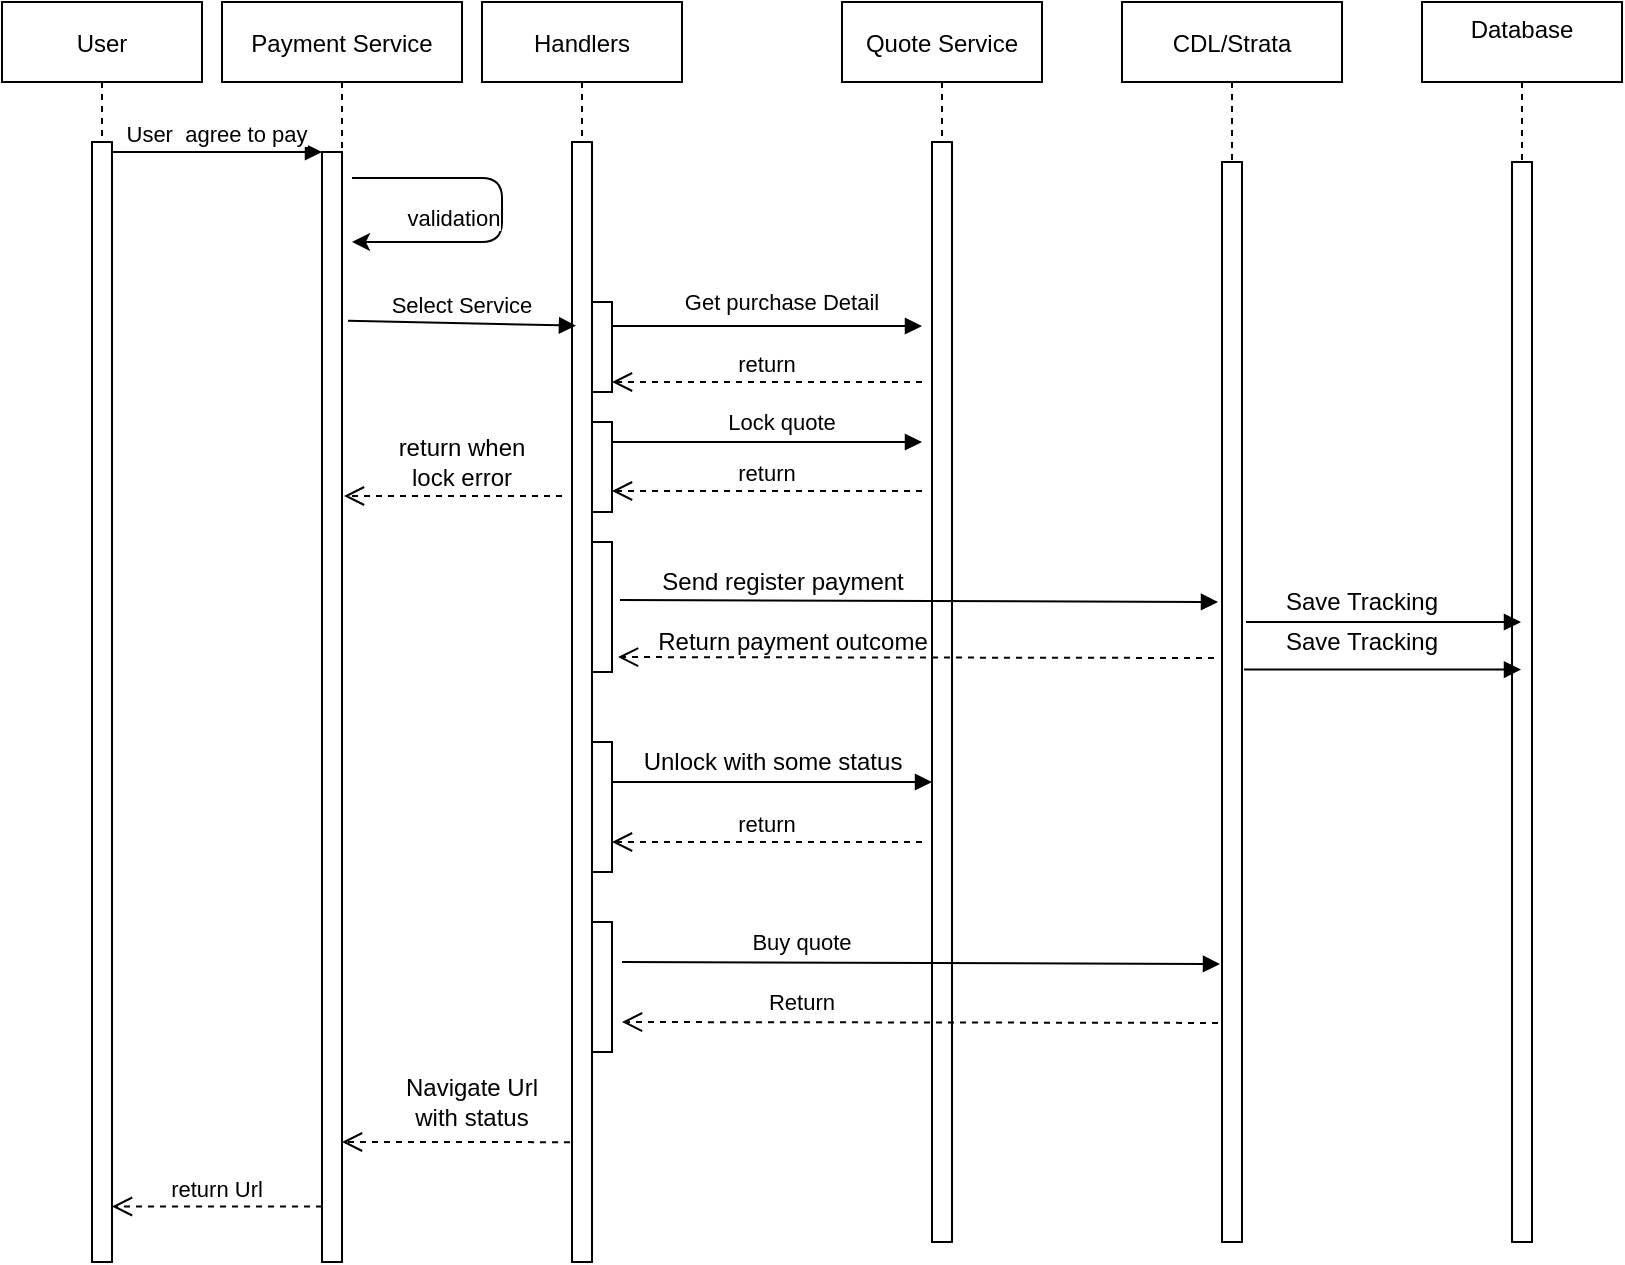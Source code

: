 <mxfile version="15.2.9" type="github">
  <diagram id="kgpKYQtTHZ0yAKxKKP6v" name="Page-1">
    <mxGraphModel dx="1422" dy="794" grid="1" gridSize="10" guides="1" tooltips="1" connect="1" arrows="1" fold="1" page="1" pageScale="1" pageWidth="850" pageHeight="1100" math="0" shadow="0">
      <root>
        <mxCell id="0" />
        <mxCell id="1" parent="0" />
        <mxCell id="3nuBFxr9cyL0pnOWT2aG-1" value="User" style="shape=umlLifeline;perimeter=lifelinePerimeter;container=1;collapsible=0;recursiveResize=0;rounded=0;shadow=0;strokeWidth=1;" parent="1" vertex="1">
          <mxGeometry x="20" y="80" width="100" height="630" as="geometry" />
        </mxCell>
        <mxCell id="3nuBFxr9cyL0pnOWT2aG-2" value="" style="points=[];perimeter=orthogonalPerimeter;rounded=0;shadow=0;strokeWidth=1;" parent="3nuBFxr9cyL0pnOWT2aG-1" vertex="1">
          <mxGeometry x="45" y="70" width="10" height="560" as="geometry" />
        </mxCell>
        <mxCell id="3nuBFxr9cyL0pnOWT2aG-5" value="Payment Service" style="shape=umlLifeline;perimeter=lifelinePerimeter;container=1;collapsible=0;recursiveResize=0;rounded=0;shadow=0;strokeWidth=1;" parent="1" vertex="1">
          <mxGeometry x="130" y="80" width="120" height="630" as="geometry" />
        </mxCell>
        <mxCell id="3nuBFxr9cyL0pnOWT2aG-6" value="" style="points=[];perimeter=orthogonalPerimeter;rounded=0;shadow=0;strokeWidth=1;" parent="3nuBFxr9cyL0pnOWT2aG-5" vertex="1">
          <mxGeometry x="50" y="75" width="10" height="555" as="geometry" />
        </mxCell>
        <mxCell id="ikTmtLyOP_5VFvTUV_Do-5" value="" style="endArrow=classic;html=1;startArrow=none;" edge="1" parent="3nuBFxr9cyL0pnOWT2aG-5">
          <mxGeometry width="50" height="50" relative="1" as="geometry">
            <mxPoint x="65" y="88" as="sourcePoint" />
            <mxPoint x="65" y="120" as="targetPoint" />
            <Array as="points">
              <mxPoint x="140" y="88" />
              <mxPoint x="140" y="120" />
            </Array>
          </mxGeometry>
        </mxCell>
        <mxCell id="ikTmtLyOP_5VFvTUV_Do-40" value="return when lock error" style="text;html=1;strokeColor=none;fillColor=none;align=center;verticalAlign=middle;whiteSpace=wrap;rounded=0;" vertex="1" parent="3nuBFxr9cyL0pnOWT2aG-5">
          <mxGeometry x="80" y="220" width="80" height="20" as="geometry" />
        </mxCell>
        <mxCell id="ikTmtLyOP_5VFvTUV_Do-51" value="" style="verticalAlign=bottom;endArrow=open;dashed=1;endSize=8;shadow=0;strokeWidth=1;exitX=0.5;exitY=0.893;exitDx=0;exitDy=0;exitPerimeter=0;" edge="1" parent="3nuBFxr9cyL0pnOWT2aG-5" source="ikTmtLyOP_5VFvTUV_Do-25">
          <mxGeometry relative="1" as="geometry">
            <mxPoint x="60" y="570" as="targetPoint" />
            <mxPoint x="169" y="570" as="sourcePoint" />
            <Array as="points" />
          </mxGeometry>
        </mxCell>
        <mxCell id="ikTmtLyOP_5VFvTUV_Do-52" value="Navigate Url with status" style="text;html=1;strokeColor=none;fillColor=none;align=center;verticalAlign=middle;whiteSpace=wrap;rounded=0;" vertex="1" parent="3nuBFxr9cyL0pnOWT2aG-5">
          <mxGeometry x="90" y="540" width="70" height="20" as="geometry" />
        </mxCell>
        <mxCell id="3nuBFxr9cyL0pnOWT2aG-7" value="return Url" style="verticalAlign=bottom;endArrow=open;dashed=1;endSize=8;exitX=0;exitY=0.95;shadow=0;strokeWidth=1;" parent="1" source="3nuBFxr9cyL0pnOWT2aG-6" target="3nuBFxr9cyL0pnOWT2aG-2" edge="1">
          <mxGeometry relative="1" as="geometry">
            <mxPoint x="275" y="236" as="targetPoint" />
          </mxGeometry>
        </mxCell>
        <mxCell id="3nuBFxr9cyL0pnOWT2aG-8" value="User  agree to pay" style="verticalAlign=bottom;endArrow=block;entryX=0;entryY=0;shadow=0;strokeWidth=1;" parent="1" source="3nuBFxr9cyL0pnOWT2aG-2" target="3nuBFxr9cyL0pnOWT2aG-6" edge="1">
          <mxGeometry relative="1" as="geometry">
            <mxPoint x="275" y="160" as="sourcePoint" />
          </mxGeometry>
        </mxCell>
        <mxCell id="ikTmtLyOP_5VFvTUV_Do-1" value="CDL/Strata" style="shape=umlLifeline;perimeter=lifelinePerimeter;container=1;collapsible=0;recursiveResize=0;rounded=0;shadow=0;strokeWidth=1;" vertex="1" parent="1">
          <mxGeometry x="580" y="80" width="110" height="620" as="geometry" />
        </mxCell>
        <mxCell id="ikTmtLyOP_5VFvTUV_Do-2" value="" style="points=[];perimeter=orthogonalPerimeter;rounded=0;shadow=0;strokeWidth=1;" vertex="1" parent="ikTmtLyOP_5VFvTUV_Do-1">
          <mxGeometry x="50" y="80" width="10" height="540" as="geometry" />
        </mxCell>
        <mxCell id="ikTmtLyOP_5VFvTUV_Do-3" value="Database&#xa;" style="shape=umlLifeline;perimeter=lifelinePerimeter;container=1;collapsible=0;recursiveResize=0;rounded=0;shadow=0;strokeWidth=1;" vertex="1" parent="1">
          <mxGeometry x="730" y="80" width="100" height="620" as="geometry" />
        </mxCell>
        <mxCell id="ikTmtLyOP_5VFvTUV_Do-4" value="" style="points=[];perimeter=orthogonalPerimeter;rounded=0;shadow=0;strokeWidth=1;" vertex="1" parent="ikTmtLyOP_5VFvTUV_Do-3">
          <mxGeometry x="45" y="80" width="10" height="540" as="geometry" />
        </mxCell>
        <mxCell id="ikTmtLyOP_5VFvTUV_Do-11" value="Quote Service" style="shape=umlLifeline;perimeter=lifelinePerimeter;container=1;collapsible=0;recursiveResize=0;rounded=0;shadow=0;strokeWidth=1;" vertex="1" parent="1">
          <mxGeometry x="440" y="80" width="100" height="620" as="geometry" />
        </mxCell>
        <mxCell id="ikTmtLyOP_5VFvTUV_Do-12" value="" style="points=[];perimeter=orthogonalPerimeter;rounded=0;shadow=0;strokeWidth=1;" vertex="1" parent="ikTmtLyOP_5VFvTUV_Do-11">
          <mxGeometry x="45" y="70" width="10" height="550" as="geometry" />
        </mxCell>
        <mxCell id="ikTmtLyOP_5VFvTUV_Do-19" value="Return payment outcome" style="text;html=1;align=center;verticalAlign=middle;resizable=0;points=[];autosize=1;strokeColor=none;fillColor=none;" vertex="1" parent="ikTmtLyOP_5VFvTUV_Do-11">
          <mxGeometry x="-100" y="310" width="150" height="20" as="geometry" />
        </mxCell>
        <mxCell id="ikTmtLyOP_5VFvTUV_Do-42" value="" style="verticalAlign=bottom;endArrow=block;shadow=0;strokeWidth=1;" edge="1" parent="ikTmtLyOP_5VFvTUV_Do-11">
          <mxGeometry x="-1" y="94" relative="1" as="geometry">
            <mxPoint x="-115" y="390" as="sourcePoint" />
            <mxPoint x="45" y="390" as="targetPoint" />
            <Array as="points" />
            <mxPoint x="-79" y="49" as="offset" />
          </mxGeometry>
        </mxCell>
        <mxCell id="ikTmtLyOP_5VFvTUV_Do-7" value="Send register payment" style="text;html=1;align=center;verticalAlign=middle;resizable=0;points=[];autosize=1;strokeColor=none;fillColor=none;" vertex="1" parent="1">
          <mxGeometry x="340" y="360" width="140" height="20" as="geometry" />
        </mxCell>
        <mxCell id="ikTmtLyOP_5VFvTUV_Do-21" value="" style="verticalAlign=bottom;endArrow=block;shadow=0;strokeWidth=1;" edge="1" parent="1" target="ikTmtLyOP_5VFvTUV_Do-3">
          <mxGeometry x="-0.57" y="40" relative="1" as="geometry">
            <mxPoint x="642" y="390" as="sourcePoint" />
            <mxPoint x="779" y="310" as="targetPoint" />
            <Array as="points" />
            <mxPoint as="offset" />
          </mxGeometry>
        </mxCell>
        <mxCell id="ikTmtLyOP_5VFvTUV_Do-9" value="Save Tracking" style="text;html=1;strokeColor=none;fillColor=none;align=center;verticalAlign=middle;whiteSpace=wrap;rounded=0;" vertex="1" parent="1">
          <mxGeometry x="660" y="370" width="80" height="20" as="geometry" />
        </mxCell>
        <mxCell id="ikTmtLyOP_5VFvTUV_Do-22" value="" style="verticalAlign=bottom;endArrow=block;shadow=0;strokeWidth=1;exitX=1.1;exitY=0.47;exitDx=0;exitDy=0;exitPerimeter=0;" edge="1" parent="1" source="ikTmtLyOP_5VFvTUV_Do-2" target="ikTmtLyOP_5VFvTUV_Do-3">
          <mxGeometry x="-0.57" y="40" relative="1" as="geometry">
            <mxPoint x="620" y="350" as="sourcePoint" />
            <mxPoint x="770" y="390" as="targetPoint" />
            <Array as="points" />
            <mxPoint as="offset" />
          </mxGeometry>
        </mxCell>
        <mxCell id="ikTmtLyOP_5VFvTUV_Do-23" value="Save Tracking" style="text;html=1;strokeColor=none;fillColor=none;align=center;verticalAlign=middle;whiteSpace=wrap;rounded=0;" vertex="1" parent="1">
          <mxGeometry x="660" y="390" width="80" height="20" as="geometry" />
        </mxCell>
        <mxCell id="ikTmtLyOP_5VFvTUV_Do-24" value="Handlers" style="shape=umlLifeline;perimeter=lifelinePerimeter;container=1;collapsible=0;recursiveResize=0;rounded=0;shadow=0;strokeWidth=1;" vertex="1" parent="1">
          <mxGeometry x="260" y="80" width="100" height="630" as="geometry" />
        </mxCell>
        <mxCell id="ikTmtLyOP_5VFvTUV_Do-25" value="" style="points=[];perimeter=orthogonalPerimeter;rounded=0;shadow=0;strokeWidth=1;" vertex="1" parent="ikTmtLyOP_5VFvTUV_Do-24">
          <mxGeometry x="45" y="70" width="10" height="560" as="geometry" />
        </mxCell>
        <mxCell id="ikTmtLyOP_5VFvTUV_Do-17" value="" style="points=[];perimeter=orthogonalPerimeter;rounded=0;shadow=0;strokeWidth=1;" vertex="1" parent="ikTmtLyOP_5VFvTUV_Do-24">
          <mxGeometry x="55" y="150" width="10" height="45" as="geometry" />
        </mxCell>
        <mxCell id="ikTmtLyOP_5VFvTUV_Do-18" value="" style="points=[];perimeter=orthogonalPerimeter;rounded=0;shadow=0;strokeWidth=1;" vertex="1" parent="ikTmtLyOP_5VFvTUV_Do-24">
          <mxGeometry x="55" y="270" width="10" height="65" as="geometry" />
        </mxCell>
        <mxCell id="ikTmtLyOP_5VFvTUV_Do-32" value="" style="verticalAlign=bottom;endArrow=block;shadow=0;strokeWidth=1;exitX=1.4;exitY=0.446;exitDx=0;exitDy=0;exitPerimeter=0;" edge="1" parent="ikTmtLyOP_5VFvTUV_Do-24" source="ikTmtLyOP_5VFvTUV_Do-18">
          <mxGeometry x="-1" y="94" relative="1" as="geometry">
            <mxPoint x="65" y="272" as="sourcePoint" />
            <mxPoint x="368" y="300" as="targetPoint" />
            <Array as="points" />
            <mxPoint x="-79" y="49" as="offset" />
          </mxGeometry>
        </mxCell>
        <mxCell id="ikTmtLyOP_5VFvTUV_Do-34" value="" style="points=[];perimeter=orthogonalPerimeter;rounded=0;shadow=0;strokeWidth=1;" vertex="1" parent="ikTmtLyOP_5VFvTUV_Do-24">
          <mxGeometry x="55" y="210" width="10" height="45" as="geometry" />
        </mxCell>
        <mxCell id="ikTmtLyOP_5VFvTUV_Do-35" value="" style="verticalAlign=bottom;endArrow=block;shadow=0;strokeWidth=1;" edge="1" parent="ikTmtLyOP_5VFvTUV_Do-24">
          <mxGeometry x="-1" y="94" relative="1" as="geometry">
            <mxPoint x="65" y="220" as="sourcePoint" />
            <mxPoint x="220" y="220" as="targetPoint" />
            <Array as="points" />
            <mxPoint x="-79" y="49" as="offset" />
          </mxGeometry>
        </mxCell>
        <mxCell id="ikTmtLyOP_5VFvTUV_Do-41" value="" style="points=[];perimeter=orthogonalPerimeter;rounded=0;shadow=0;strokeWidth=1;" vertex="1" parent="ikTmtLyOP_5VFvTUV_Do-24">
          <mxGeometry x="55" y="370" width="10" height="65" as="geometry" />
        </mxCell>
        <mxCell id="ikTmtLyOP_5VFvTUV_Do-44" value="return" style="verticalAlign=bottom;endArrow=open;dashed=1;endSize=8;shadow=0;strokeWidth=1;" edge="1" parent="ikTmtLyOP_5VFvTUV_Do-24">
          <mxGeometry relative="1" as="geometry">
            <mxPoint x="65" y="420" as="targetPoint" />
            <mxPoint x="220" y="420" as="sourcePoint" />
            <Array as="points" />
          </mxGeometry>
        </mxCell>
        <mxCell id="ikTmtLyOP_5VFvTUV_Do-13" value="validation" style="verticalAlign=bottom;endArrow=block;shadow=0;strokeWidth=1;" edge="1" parent="ikTmtLyOP_5VFvTUV_Do-24">
          <mxGeometry x="-1" y="94" relative="1" as="geometry">
            <mxPoint x="65" y="162" as="sourcePoint" />
            <mxPoint x="220" y="162" as="targetPoint" />
            <Array as="points" />
            <mxPoint x="-79" y="49" as="offset" />
          </mxGeometry>
        </mxCell>
        <mxCell id="ikTmtLyOP_5VFvTUV_Do-45" value="" style="points=[];perimeter=orthogonalPerimeter;rounded=0;shadow=0;strokeWidth=1;" vertex="1" parent="ikTmtLyOP_5VFvTUV_Do-24">
          <mxGeometry x="55" y="460" width="10" height="65" as="geometry" />
        </mxCell>
        <mxCell id="ikTmtLyOP_5VFvTUV_Do-10" value="" style="verticalAlign=bottom;endArrow=open;dashed=1;endSize=8;shadow=0;strokeWidth=1;entryX=1.3;entryY=0.885;entryDx=0;entryDy=0;entryPerimeter=0;" edge="1" parent="1" target="ikTmtLyOP_5VFvTUV_Do-18">
          <mxGeometry x="-0.03" relative="1" as="geometry">
            <mxPoint x="330" y="334" as="targetPoint" />
            <mxPoint x="626" y="408" as="sourcePoint" />
            <Array as="points" />
            <mxPoint as="offset" />
          </mxGeometry>
        </mxCell>
        <mxCell id="ikTmtLyOP_5VFvTUV_Do-30" value="&lt;span style=&quot;font-size: 11px ; background-color: rgb(255 , 255 , 255)&quot;&gt;Get purchase Detail&lt;/span&gt;" style="text;html=1;strokeColor=none;fillColor=none;align=center;verticalAlign=middle;whiteSpace=wrap;rounded=0;" vertex="1" parent="1">
          <mxGeometry x="360" y="220" width="100" height="20" as="geometry" />
        </mxCell>
        <mxCell id="ikTmtLyOP_5VFvTUV_Do-14" value="return" style="verticalAlign=bottom;endArrow=open;dashed=1;endSize=8;shadow=0;strokeWidth=1;" edge="1" parent="1">
          <mxGeometry relative="1" as="geometry">
            <mxPoint x="325" y="270" as="targetPoint" />
            <mxPoint x="480" y="270" as="sourcePoint" />
            <Array as="points" />
          </mxGeometry>
        </mxCell>
        <mxCell id="ikTmtLyOP_5VFvTUV_Do-36" value="&lt;span style=&quot;font-size: 11px ; background-color: rgb(255 , 255 , 255)&quot;&gt;Lock quote&lt;/span&gt;" style="text;html=1;strokeColor=none;fillColor=none;align=center;verticalAlign=middle;whiteSpace=wrap;rounded=0;" vertex="1" parent="1">
          <mxGeometry x="360" y="280" width="100" height="20" as="geometry" />
        </mxCell>
        <mxCell id="ikTmtLyOP_5VFvTUV_Do-38" value="return" style="verticalAlign=bottom;endArrow=open;dashed=1;endSize=8;shadow=0;strokeWidth=1;" edge="1" parent="1">
          <mxGeometry relative="1" as="geometry">
            <mxPoint x="325" y="324.5" as="targetPoint" />
            <mxPoint x="480" y="324.5" as="sourcePoint" />
            <Array as="points" />
          </mxGeometry>
        </mxCell>
        <mxCell id="ikTmtLyOP_5VFvTUV_Do-39" value="" style="verticalAlign=bottom;endArrow=open;dashed=1;endSize=8;shadow=0;strokeWidth=1;" edge="1" parent="1">
          <mxGeometry relative="1" as="geometry">
            <mxPoint x="191" y="327" as="targetPoint" />
            <mxPoint x="300" y="327" as="sourcePoint" />
            <Array as="points" />
          </mxGeometry>
        </mxCell>
        <mxCell id="ikTmtLyOP_5VFvTUV_Do-43" value="Unlock with some status" style="text;html=1;align=center;verticalAlign=middle;resizable=0;points=[];autosize=1;strokeColor=none;fillColor=none;" vertex="1" parent="1">
          <mxGeometry x="335" y="450" width="140" height="20" as="geometry" />
        </mxCell>
        <mxCell id="ikTmtLyOP_5VFvTUV_Do-27" value="Select Service" style="verticalAlign=bottom;endArrow=block;entryX=0.2;entryY=0.164;shadow=0;strokeWidth=1;entryDx=0;entryDy=0;entryPerimeter=0;exitX=1.3;exitY=0.152;exitDx=0;exitDy=0;exitPerimeter=0;" edge="1" parent="1" source="3nuBFxr9cyL0pnOWT2aG-6" target="ikTmtLyOP_5VFvTUV_Do-25">
          <mxGeometry relative="1" as="geometry">
            <mxPoint x="185" y="220.0" as="sourcePoint" />
            <mxPoint x="295" y="220.0" as="targetPoint" />
          </mxGeometry>
        </mxCell>
        <mxCell id="ikTmtLyOP_5VFvTUV_Do-46" value="" style="verticalAlign=bottom;endArrow=block;shadow=0;strokeWidth=1;exitX=1.4;exitY=0.446;exitDx=0;exitDy=0;exitPerimeter=0;" edge="1" parent="1">
          <mxGeometry x="-1" y="94" relative="1" as="geometry">
            <mxPoint x="330" y="560" as="sourcePoint" />
            <mxPoint x="629" y="561.01" as="targetPoint" />
            <Array as="points" />
            <mxPoint x="-79" y="49" as="offset" />
          </mxGeometry>
        </mxCell>
        <mxCell id="ikTmtLyOP_5VFvTUV_Do-47" value="" style="verticalAlign=bottom;endArrow=open;dashed=1;endSize=8;shadow=0;strokeWidth=1;entryX=1.3;entryY=0.885;entryDx=0;entryDy=0;entryPerimeter=0;" edge="1" parent="1">
          <mxGeometry x="-0.03" relative="1" as="geometry">
            <mxPoint x="330" y="589.995" as="targetPoint" />
            <mxPoint x="628" y="590.47" as="sourcePoint" />
            <Array as="points" />
            <mxPoint as="offset" />
          </mxGeometry>
        </mxCell>
        <mxCell id="ikTmtLyOP_5VFvTUV_Do-48" value="&lt;span style=&quot;font-size: 11px ; background-color: rgb(255 , 255 , 255)&quot;&gt;Buy quote&lt;/span&gt;" style="text;html=1;strokeColor=none;fillColor=none;align=center;verticalAlign=middle;whiteSpace=wrap;rounded=0;" vertex="1" parent="1">
          <mxGeometry x="370" y="540" width="100" height="20" as="geometry" />
        </mxCell>
        <mxCell id="ikTmtLyOP_5VFvTUV_Do-49" value="&lt;span style=&quot;font-size: 11px ; background-color: rgb(255 , 255 , 255)&quot;&gt;Return&lt;/span&gt;" style="text;html=1;strokeColor=none;fillColor=none;align=center;verticalAlign=middle;whiteSpace=wrap;rounded=0;" vertex="1" parent="1">
          <mxGeometry x="370" y="570" width="100" height="20" as="geometry" />
        </mxCell>
      </root>
    </mxGraphModel>
  </diagram>
</mxfile>
